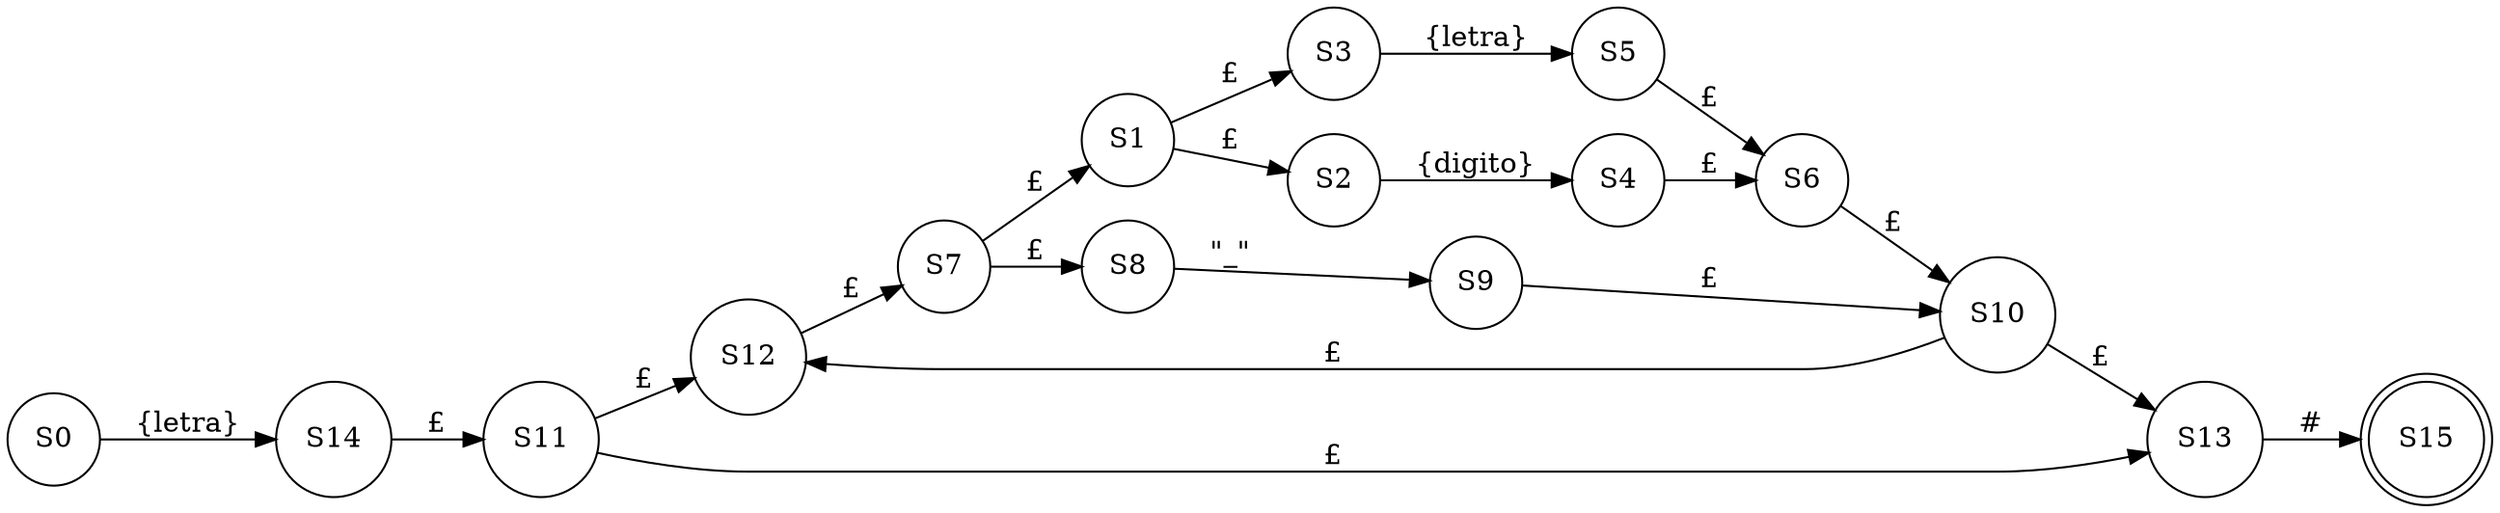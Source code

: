 digraph afn {
rankdir=LR
S0[shape="circle"]
S14[shape="circle"]
S11[shape="circle"]
S12[shape="circle"]
S7[shape="circle"]
S1[shape="circle"]
S3[shape="circle"]
S5[shape="circle"]
S6[shape="circle"]
S10[shape="circle"]
S13[shape="circle"]
S15[shape="doublecircle"];
S2[shape="circle"]
S4[shape="circle"]
S8[shape="circle"]
S9[shape="circle"]

S0->S14 [label="{letra}"]
S14->S11 [label="£"]
S11->S12 [label="£"]
S11->S13 [label="£"]
S12->S7 [label="£"]
S7->S1 [label="£"]
S7->S8 [label="£"]
S1->S3 [label="£"]
S1->S2 [label="£"]
S3->S5 [label="{letra}"]
S5->S6 [label="£"]
S6->S10 [label="£"]
S10->S12 [label="£"]
S10->S13 [label="£"]
S13->S15 [label="#"]
S2->S4 [label="{digito}"]
S4->S6 [label="£"]
S8->S9 [label="\"_\""]
S9->S10 [label="£"]

}